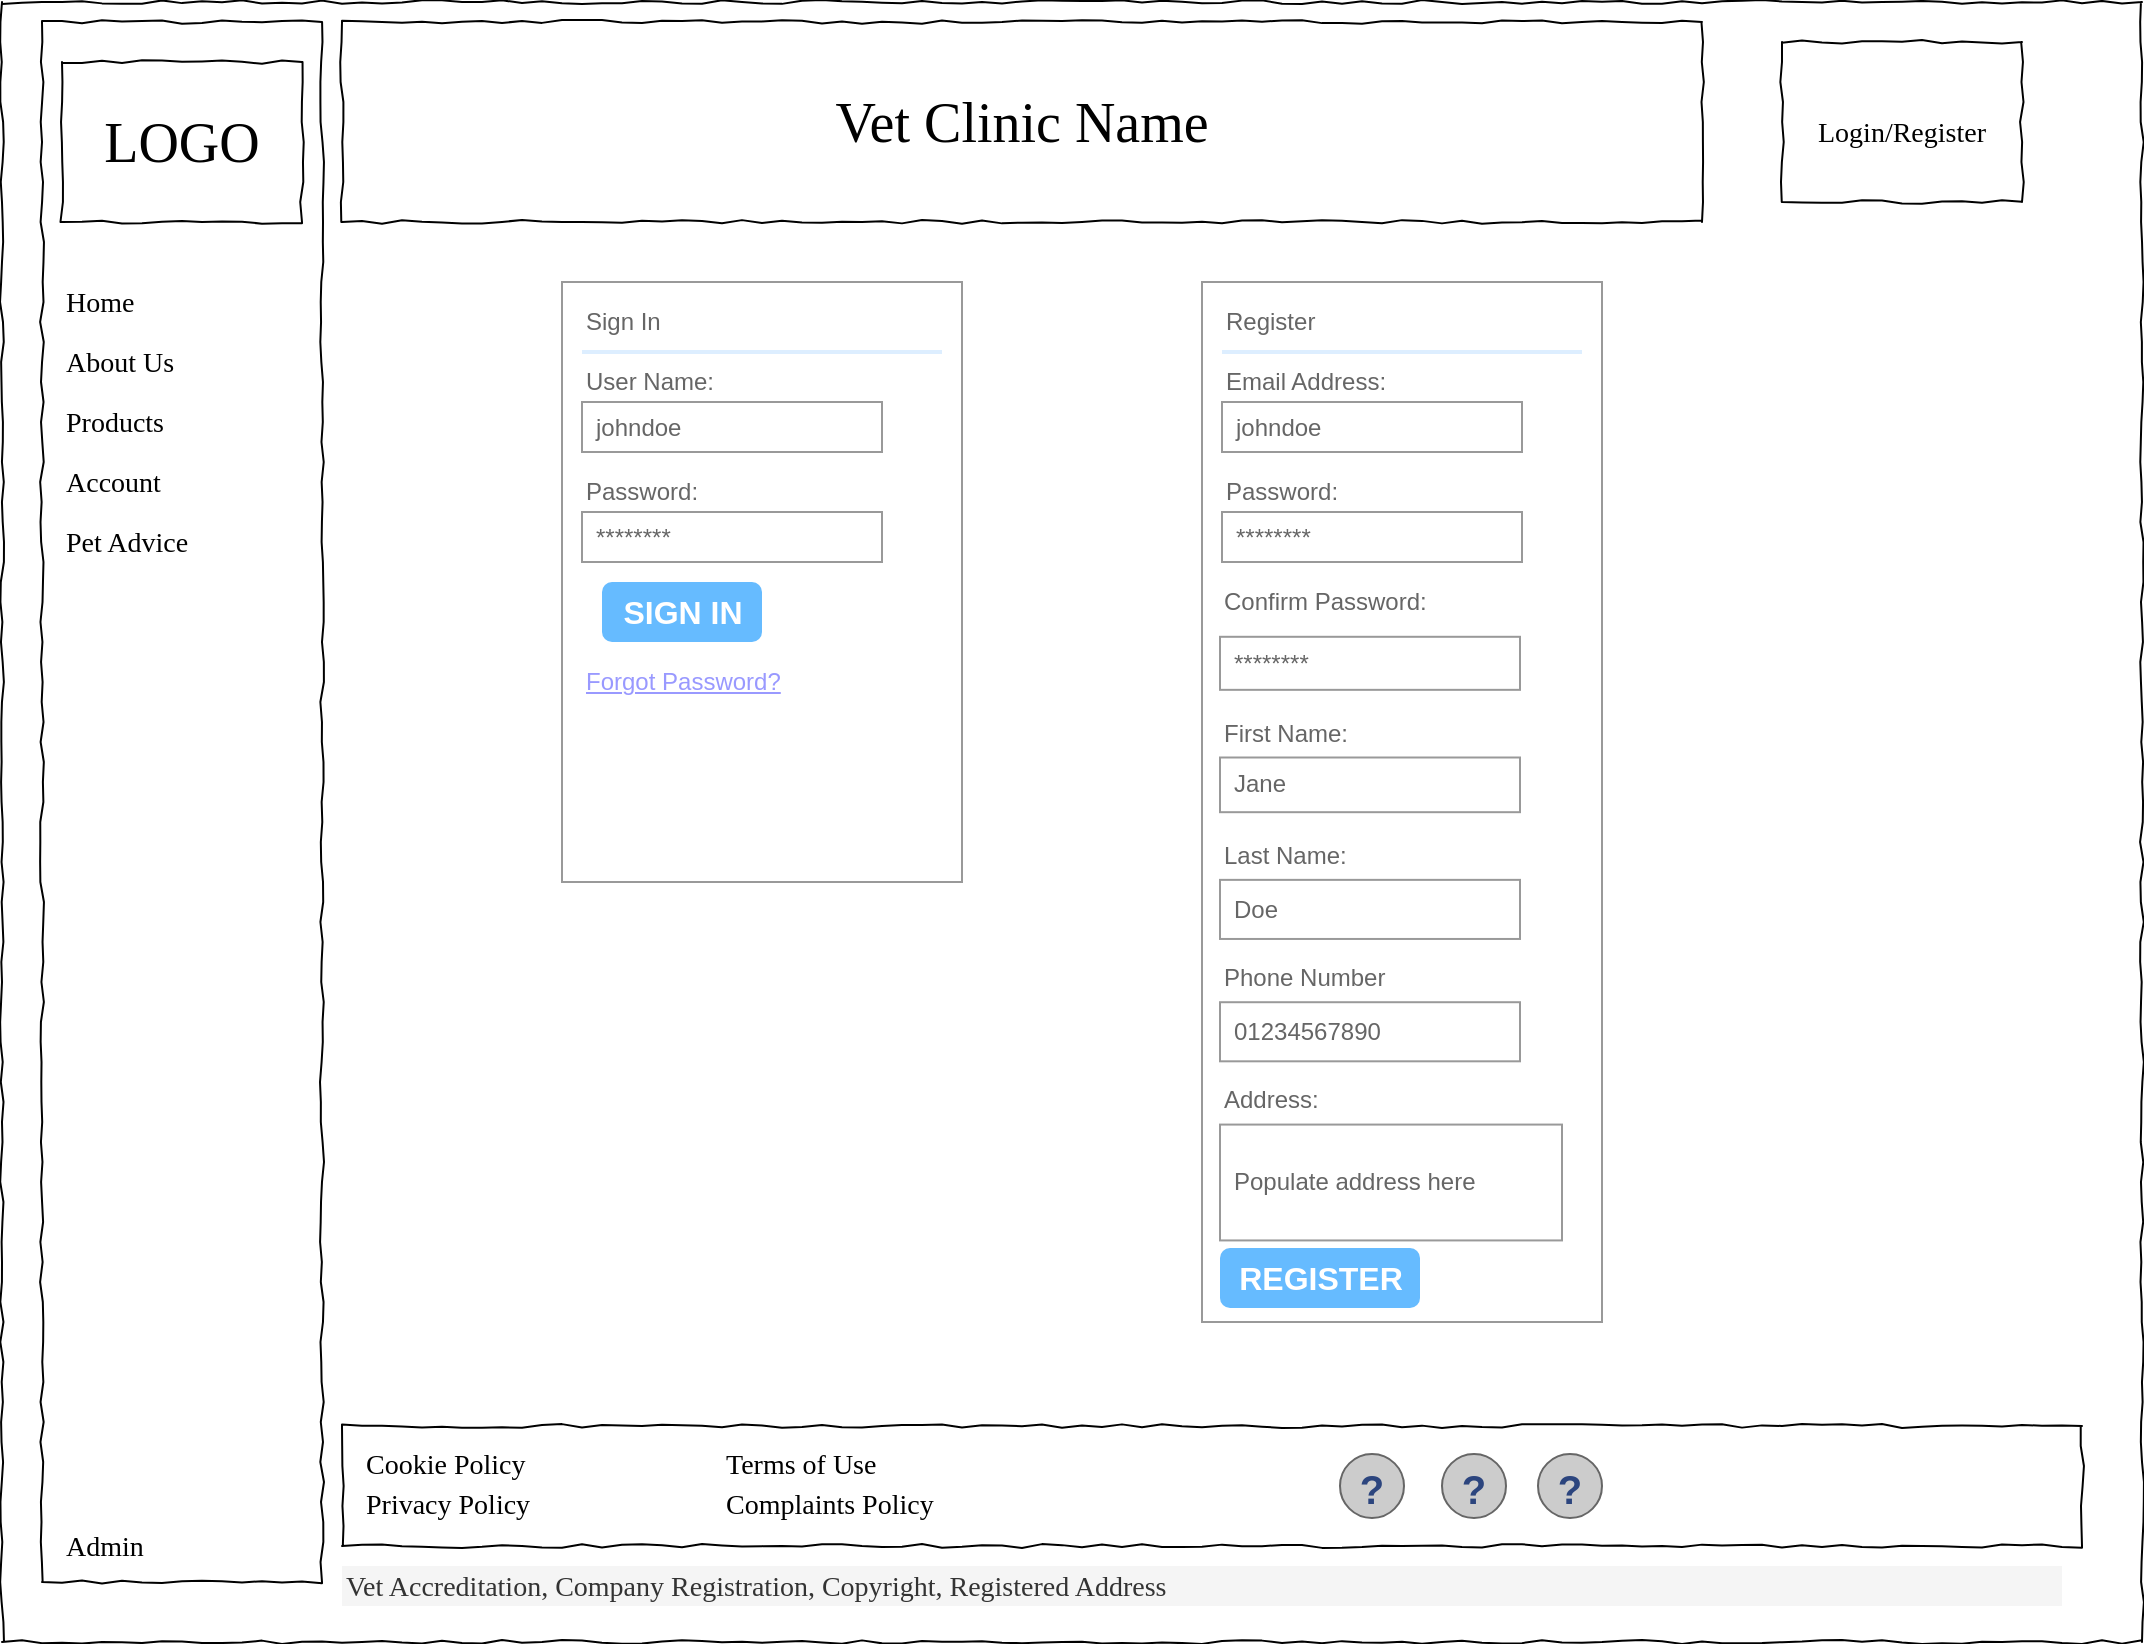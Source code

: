 <mxfile version="21.1.8" type="github">
  <diagram name="Page-1" id="03018318-947c-dd8e-b7a3-06fadd420f32">
    <mxGraphModel dx="1728" dy="922" grid="1" gridSize="10" guides="1" tooltips="1" connect="1" arrows="1" fold="1" page="1" pageScale="1" pageWidth="1100" pageHeight="850" background="none" math="0" shadow="0">
      <root>
        <mxCell id="0" />
        <mxCell id="1" parent="0" />
        <mxCell id="677b7b8949515195-1" value="" style="whiteSpace=wrap;html=1;rounded=0;shadow=0;labelBackgroundColor=none;strokeColor=#000000;strokeWidth=1;fillColor=none;fontFamily=Verdana;fontSize=12;fontColor=#000000;align=center;comic=1;" parent="1" vertex="1">
          <mxGeometry x="10" y="20" width="1070" height="820" as="geometry" />
        </mxCell>
        <mxCell id="677b7b8949515195-8" value="" style="whiteSpace=wrap;html=1;rounded=0;shadow=0;labelBackgroundColor=none;strokeWidth=1;fillColor=none;fontFamily=Verdana;fontSize=12;align=center;comic=1;" parent="1" vertex="1">
          <mxGeometry x="30" y="30" width="140" height="780" as="geometry" />
        </mxCell>
        <mxCell id="qz_svecnsdqs3by7-r_0-2" value="Vet Clinic Name" style="whiteSpace=wrap;html=1;rounded=0;shadow=0;labelBackgroundColor=none;strokeWidth=1;fontFamily=Verdana;fontSize=28;align=center;comic=1;" parent="1" vertex="1">
          <mxGeometry x="180" y="30" width="680" height="100" as="geometry" />
        </mxCell>
        <mxCell id="qz_svecnsdqs3by7-r_0-8" value="" style="whiteSpace=wrap;html=1;rounded=0;shadow=0;labelBackgroundColor=none;strokeWidth=1;fontFamily=Verdana;fontSize=28;align=center;comic=1;" parent="1" vertex="1">
          <mxGeometry x="180" y="732" width="870" height="60" as="geometry" />
        </mxCell>
        <mxCell id="qz_svecnsdqs3by7-r_0-9" value="" style="verticalLabelPosition=bottom;shadow=0;dashed=0;align=center;html=1;verticalAlign=top;strokeWidth=1;shape=mxgraph.mockup.misc.help_icon;" parent="1" vertex="1">
          <mxGeometry x="730" y="746" width="32" height="32" as="geometry" />
        </mxCell>
        <mxCell id="qz_svecnsdqs3by7-r_0-10" value="" style="verticalLabelPosition=bottom;shadow=0;dashed=0;align=center;html=1;verticalAlign=top;strokeWidth=1;shape=mxgraph.mockup.misc.help_icon;" parent="1" vertex="1">
          <mxGeometry x="679" y="746" width="32" height="32" as="geometry" />
        </mxCell>
        <mxCell id="qz_svecnsdqs3by7-r_0-11" value="" style="verticalLabelPosition=bottom;shadow=0;dashed=0;align=center;html=1;verticalAlign=top;strokeWidth=1;shape=mxgraph.mockup.misc.help_icon;" parent="1" vertex="1">
          <mxGeometry x="778" y="746" width="32" height="32" as="geometry" />
        </mxCell>
        <mxCell id="qz_svecnsdqs3by7-r_0-12" value="Cookie Policy" style="text;html=1;points=[];align=left;verticalAlign=top;spacingTop=-4;fontSize=14;fontFamily=Verdana" parent="1" vertex="1">
          <mxGeometry x="190" y="741" width="100" height="20" as="geometry" />
        </mxCell>
        <mxCell id="qz_svecnsdqs3by7-r_0-13" value="Vet Accreditation, Company Registration, Copyright, Registered Address" style="text;html=1;points=[];align=left;verticalAlign=top;spacingTop=-4;fontSize=14;fontFamily=Verdana;fillColor=#f5f5f5;fontColor=#333333;strokeColor=none;" parent="1" vertex="1">
          <mxGeometry x="180" y="802" width="860" height="20" as="geometry" />
        </mxCell>
        <mxCell id="qz_svecnsdqs3by7-r_0-14" value="Privacy Policy" style="text;html=1;points=[];align=left;verticalAlign=top;spacingTop=-4;fontSize=14;fontFamily=Verdana" parent="1" vertex="1">
          <mxGeometry x="190" y="761" width="100" height="20" as="geometry" />
        </mxCell>
        <mxCell id="qz_svecnsdqs3by7-r_0-15" value="Terms of Use" style="text;html=1;points=[];align=left;verticalAlign=top;spacingTop=-4;fontSize=14;fontFamily=Verdana" parent="1" vertex="1">
          <mxGeometry x="370" y="741" width="100" height="20" as="geometry" />
        </mxCell>
        <mxCell id="qz_svecnsdqs3by7-r_0-16" value="Complaints Policy" style="text;html=1;points=[];align=left;verticalAlign=top;spacingTop=-4;fontSize=14;fontFamily=Verdana" parent="1" vertex="1">
          <mxGeometry x="370" y="761" width="100" height="20" as="geometry" />
        </mxCell>
        <mxCell id="qz_svecnsdqs3by7-r_0-17" value="&lt;div align=&quot;center&quot;&gt;&lt;font style=&quot;font-size: 14px;&quot;&gt;Login/Register&lt;/font&gt;&lt;/div&gt;" style="whiteSpace=wrap;html=1;rounded=0;shadow=0;labelBackgroundColor=none;strokeWidth=1;fontFamily=Verdana;fontSize=28;align=center;comic=1;" parent="1" vertex="1">
          <mxGeometry x="900" y="40" width="120" height="80" as="geometry" />
        </mxCell>
        <mxCell id="qz_svecnsdqs3by7-r_0-18" value="LOGO" style="whiteSpace=wrap;html=1;rounded=0;shadow=0;labelBackgroundColor=none;strokeWidth=1;fontFamily=Verdana;fontSize=28;align=center;comic=1;" parent="1" vertex="1">
          <mxGeometry x="40" y="50" width="120" height="80" as="geometry" />
        </mxCell>
        <mxCell id="qz_svecnsdqs3by7-r_0-19" value="Home" style="text;html=1;points=[];align=left;verticalAlign=top;spacingTop=-4;fontSize=14;fontFamily=Verdana" parent="1" vertex="1">
          <mxGeometry x="40" y="160" width="110" height="20" as="geometry" />
        </mxCell>
        <mxCell id="qz_svecnsdqs3by7-r_0-20" value="About Us" style="text;html=1;points=[];align=left;verticalAlign=top;spacingTop=-4;fontSize=14;fontFamily=Verdana" parent="1" vertex="1">
          <mxGeometry x="40" y="190" width="110" height="20" as="geometry" />
        </mxCell>
        <mxCell id="qz_svecnsdqs3by7-r_0-21" value="Products" style="text;html=1;points=[];align=left;verticalAlign=top;spacingTop=-4;fontSize=14;fontFamily=Verdana" parent="1" vertex="1">
          <mxGeometry x="40" y="220" width="110" height="20" as="geometry" />
        </mxCell>
        <mxCell id="qz_svecnsdqs3by7-r_0-22" value="Account" style="text;html=1;points=[];align=left;verticalAlign=top;spacingTop=-4;fontSize=14;fontFamily=Verdana" parent="1" vertex="1">
          <mxGeometry x="40" y="250" width="110" height="20" as="geometry" />
        </mxCell>
        <mxCell id="qz_svecnsdqs3by7-r_0-23" value="Pet Advice" style="text;html=1;points=[];align=left;verticalAlign=top;spacingTop=-4;fontSize=14;fontFamily=Verdana" parent="1" vertex="1">
          <mxGeometry x="40" y="280" width="110" height="20" as="geometry" />
        </mxCell>
        <mxCell id="qz_svecnsdqs3by7-r_0-25" value="Admin" style="text;html=1;points=[];align=left;verticalAlign=top;spacingTop=-4;fontSize=14;fontFamily=Verdana" parent="1" vertex="1">
          <mxGeometry x="40" y="782" width="110" height="20" as="geometry" />
        </mxCell>
        <mxCell id="jpjo5LjJ9VRGCp0pwDF1-1" value="" style="strokeWidth=1;shadow=0;dashed=0;align=center;html=1;shape=mxgraph.mockup.forms.rrect;rSize=0;strokeColor=#999999;fillColor=#ffffff;" vertex="1" parent="1">
          <mxGeometry x="290" y="160" width="200" height="300" as="geometry" />
        </mxCell>
        <mxCell id="jpjo5LjJ9VRGCp0pwDF1-2" value="Sign In" style="strokeWidth=1;shadow=0;dashed=0;align=center;html=1;shape=mxgraph.mockup.forms.anchor;fontSize=12;fontColor=#666666;align=left;resizeWidth=1;spacingLeft=0;" vertex="1" parent="jpjo5LjJ9VRGCp0pwDF1-1">
          <mxGeometry width="100" height="20" relative="1" as="geometry">
            <mxPoint x="10" y="10" as="offset" />
          </mxGeometry>
        </mxCell>
        <mxCell id="jpjo5LjJ9VRGCp0pwDF1-3" value="" style="shape=line;strokeColor=#ddeeff;strokeWidth=2;html=1;resizeWidth=1;" vertex="1" parent="jpjo5LjJ9VRGCp0pwDF1-1">
          <mxGeometry width="180" height="10" relative="1" as="geometry">
            <mxPoint x="10" y="30" as="offset" />
          </mxGeometry>
        </mxCell>
        <mxCell id="jpjo5LjJ9VRGCp0pwDF1-4" value="User Name:" style="strokeWidth=1;shadow=0;dashed=0;align=center;html=1;shape=mxgraph.mockup.forms.anchor;fontSize=12;fontColor=#666666;align=left;resizeWidth=1;spacingLeft=0;" vertex="1" parent="jpjo5LjJ9VRGCp0pwDF1-1">
          <mxGeometry width="100" height="20" relative="1" as="geometry">
            <mxPoint x="10" y="40" as="offset" />
          </mxGeometry>
        </mxCell>
        <mxCell id="jpjo5LjJ9VRGCp0pwDF1-5" value="johndoe" style="strokeWidth=1;shadow=0;dashed=0;align=center;html=1;shape=mxgraph.mockup.forms.rrect;rSize=0;strokeColor=#999999;fontColor=#666666;align=left;spacingLeft=5;resizeWidth=1;" vertex="1" parent="jpjo5LjJ9VRGCp0pwDF1-1">
          <mxGeometry width="150" height="25" relative="1" as="geometry">
            <mxPoint x="10" y="60" as="offset" />
          </mxGeometry>
        </mxCell>
        <mxCell id="jpjo5LjJ9VRGCp0pwDF1-6" value="Password:" style="strokeWidth=1;shadow=0;dashed=0;align=center;html=1;shape=mxgraph.mockup.forms.anchor;fontSize=12;fontColor=#666666;align=left;resizeWidth=1;spacingLeft=0;" vertex="1" parent="jpjo5LjJ9VRGCp0pwDF1-1">
          <mxGeometry width="100" height="20" relative="1" as="geometry">
            <mxPoint x="10" y="95" as="offset" />
          </mxGeometry>
        </mxCell>
        <mxCell id="jpjo5LjJ9VRGCp0pwDF1-7" value="********" style="strokeWidth=1;shadow=0;dashed=0;align=center;html=1;shape=mxgraph.mockup.forms.rrect;rSize=0;strokeColor=#999999;fontColor=#666666;align=left;spacingLeft=5;resizeWidth=1;" vertex="1" parent="jpjo5LjJ9VRGCp0pwDF1-1">
          <mxGeometry width="150" height="25" relative="1" as="geometry">
            <mxPoint x="10" y="115" as="offset" />
          </mxGeometry>
        </mxCell>
        <mxCell id="jpjo5LjJ9VRGCp0pwDF1-8" value="SIGN IN" style="strokeWidth=1;shadow=0;dashed=0;align=center;html=1;shape=mxgraph.mockup.forms.rrect;rSize=5;strokeColor=none;fontColor=#ffffff;fillColor=#66bbff;fontSize=16;fontStyle=1;" vertex="1" parent="jpjo5LjJ9VRGCp0pwDF1-1">
          <mxGeometry y="1" width="80" height="30" relative="1" as="geometry">
            <mxPoint x="20" y="-150" as="offset" />
          </mxGeometry>
        </mxCell>
        <mxCell id="jpjo5LjJ9VRGCp0pwDF1-9" value="Forgot Password?" style="strokeWidth=1;shadow=0;dashed=0;align=center;html=1;shape=mxgraph.mockup.forms.anchor;fontSize=12;fontColor=#9999ff;align=left;spacingLeft=0;fontStyle=4;resizeWidth=1;" vertex="1" parent="jpjo5LjJ9VRGCp0pwDF1-1">
          <mxGeometry y="1" width="150" height="20" relative="1" as="geometry">
            <mxPoint x="10" y="-110" as="offset" />
          </mxGeometry>
        </mxCell>
        <mxCell id="jpjo5LjJ9VRGCp0pwDF1-49" value="" style="strokeWidth=1;shadow=0;dashed=0;align=center;html=1;shape=mxgraph.mockup.forms.rrect;rSize=0;strokeColor=#999999;fillColor=#ffffff;movable=1;resizable=1;rotatable=1;deletable=1;editable=1;locked=0;connectable=1;" vertex="1" parent="1">
          <mxGeometry x="610" y="160" width="200" height="520" as="geometry" />
        </mxCell>
        <mxCell id="jpjo5LjJ9VRGCp0pwDF1-50" value="Register" style="strokeWidth=1;shadow=0;dashed=0;align=center;html=1;shape=mxgraph.mockup.forms.anchor;fontSize=12;fontColor=#666666;align=left;resizeWidth=1;spacingLeft=0;" vertex="1" parent="jpjo5LjJ9VRGCp0pwDF1-49">
          <mxGeometry width="100" height="20" relative="1" as="geometry">
            <mxPoint x="10" y="10" as="offset" />
          </mxGeometry>
        </mxCell>
        <mxCell id="jpjo5LjJ9VRGCp0pwDF1-51" value="" style="shape=line;strokeColor=#ddeeff;strokeWidth=2;html=1;resizeWidth=1;" vertex="1" parent="jpjo5LjJ9VRGCp0pwDF1-49">
          <mxGeometry width="180" height="10" relative="1" as="geometry">
            <mxPoint x="10" y="30" as="offset" />
          </mxGeometry>
        </mxCell>
        <mxCell id="jpjo5LjJ9VRGCp0pwDF1-52" value="Email Address:" style="strokeWidth=1;shadow=0;dashed=0;align=center;html=1;shape=mxgraph.mockup.forms.anchor;fontSize=12;fontColor=#666666;align=left;resizeWidth=1;spacingLeft=0;" vertex="1" parent="jpjo5LjJ9VRGCp0pwDF1-49">
          <mxGeometry width="100" height="20" relative="1" as="geometry">
            <mxPoint x="10" y="40" as="offset" />
          </mxGeometry>
        </mxCell>
        <mxCell id="jpjo5LjJ9VRGCp0pwDF1-53" value="johndoe" style="strokeWidth=1;shadow=0;dashed=0;align=center;html=1;shape=mxgraph.mockup.forms.rrect;rSize=0;strokeColor=#999999;fontColor=#666666;align=left;spacingLeft=5;resizeWidth=1;" vertex="1" parent="jpjo5LjJ9VRGCp0pwDF1-49">
          <mxGeometry width="150" height="25" relative="1" as="geometry">
            <mxPoint x="10" y="60" as="offset" />
          </mxGeometry>
        </mxCell>
        <mxCell id="jpjo5LjJ9VRGCp0pwDF1-54" value="Password:" style="strokeWidth=1;shadow=0;dashed=0;align=center;html=1;shape=mxgraph.mockup.forms.anchor;fontSize=12;fontColor=#666666;align=left;resizeWidth=1;spacingLeft=0;" vertex="1" parent="jpjo5LjJ9VRGCp0pwDF1-49">
          <mxGeometry width="100" height="20" relative="1" as="geometry">
            <mxPoint x="10" y="95" as="offset" />
          </mxGeometry>
        </mxCell>
        <mxCell id="jpjo5LjJ9VRGCp0pwDF1-55" value="********" style="strokeWidth=1;shadow=0;dashed=0;align=center;html=1;shape=mxgraph.mockup.forms.rrect;rSize=0;strokeColor=#999999;fontColor=#666666;align=left;spacingLeft=5;resizeWidth=1;" vertex="1" parent="jpjo5LjJ9VRGCp0pwDF1-49">
          <mxGeometry width="150" height="25" relative="1" as="geometry">
            <mxPoint x="10" y="115" as="offset" />
          </mxGeometry>
        </mxCell>
        <mxCell id="jpjo5LjJ9VRGCp0pwDF1-56" value="REGISTER" style="strokeWidth=1;shadow=0;dashed=0;align=center;html=1;shape=mxgraph.mockup.forms.rrect;rSize=5;strokeColor=none;fontColor=#ffffff;fillColor=#66bbff;fontSize=16;fontStyle=1;" vertex="1" parent="jpjo5LjJ9VRGCp0pwDF1-49">
          <mxGeometry y="1" width="100" height="30" relative="1" as="geometry">
            <mxPoint x="9" y="-37" as="offset" />
          </mxGeometry>
        </mxCell>
        <mxCell id="jpjo5LjJ9VRGCp0pwDF1-61" value="Confirm Password:" style="strokeWidth=1;shadow=0;dashed=0;align=center;html=1;shape=mxgraph.mockup.forms.anchor;fontSize=12;fontColor=#666666;align=left;resizeWidth=1;spacingLeft=0;" vertex="1" parent="jpjo5LjJ9VRGCp0pwDF1-49">
          <mxGeometry x="9" y="142.743" width="115" height="34.667" as="geometry" />
        </mxCell>
        <mxCell id="jpjo5LjJ9VRGCp0pwDF1-62" value="********" style="strokeWidth=1;shadow=0;dashed=0;align=center;html=1;shape=mxgraph.mockup.forms.rrect;rSize=0;strokeColor=#999999;fontColor=#666666;align=left;spacingLeft=5;resizeWidth=1;" vertex="1" parent="jpjo5LjJ9VRGCp0pwDF1-49">
          <mxGeometry x="9" y="177.402" width="150" height="26.52" as="geometry" />
        </mxCell>
        <mxCell id="jpjo5LjJ9VRGCp0pwDF1-63" value="First Name:" style="strokeWidth=1;shadow=0;dashed=0;align=center;html=1;shape=mxgraph.mockup.forms.anchor;fontSize=12;fontColor=#666666;align=left;resizeWidth=1;spacingLeft=0;" vertex="1" parent="jpjo5LjJ9VRGCp0pwDF1-49">
          <mxGeometry x="9" y="214.117" width="100" height="23.636" as="geometry" />
        </mxCell>
        <mxCell id="jpjo5LjJ9VRGCp0pwDF1-64" value="Jane" style="strokeWidth=1;shadow=0;dashed=0;align=center;html=1;shape=mxgraph.mockup.forms.rrect;rSize=0;strokeColor=#999999;fontColor=#666666;align=left;spacingLeft=5;resizeWidth=1;" vertex="1" parent="jpjo5LjJ9VRGCp0pwDF1-49">
          <mxGeometry x="9" y="237.752" width="150" height="27.346" as="geometry" />
        </mxCell>
        <mxCell id="jpjo5LjJ9VRGCp0pwDF1-77" value="Last Name:" style="strokeWidth=1;shadow=0;dashed=0;align=center;html=1;shape=mxgraph.mockup.forms.anchor;fontSize=12;fontColor=#666666;align=left;resizeWidth=1;spacingLeft=0;" vertex="1" parent="jpjo5LjJ9VRGCp0pwDF1-49">
          <mxGeometry x="9" y="275.299" width="100" height="23.636" as="geometry" />
        </mxCell>
        <mxCell id="jpjo5LjJ9VRGCp0pwDF1-78" value="Doe" style="strokeWidth=1;shadow=0;dashed=0;align=center;html=1;shape=mxgraph.mockup.forms.rrect;rSize=0;strokeColor=#999999;fontColor=#666666;align=left;spacingLeft=5;resizeWidth=1;" vertex="1" parent="jpjo5LjJ9VRGCp0pwDF1-49">
          <mxGeometry x="9" y="298.935" width="150" height="29.545" as="geometry" />
        </mxCell>
        <mxCell id="jpjo5LjJ9VRGCp0pwDF1-79" value="Phone Number" style="strokeWidth=1;shadow=0;dashed=0;align=center;html=1;shape=mxgraph.mockup.forms.anchor;fontSize=12;fontColor=#666666;align=left;resizeWidth=1;spacingLeft=0;" vertex="1" parent="jpjo5LjJ9VRGCp0pwDF1-49">
          <mxGeometry x="9" y="336.475" width="100" height="23.636" as="geometry" />
        </mxCell>
        <mxCell id="jpjo5LjJ9VRGCp0pwDF1-80" value="01234567890" style="strokeWidth=1;shadow=0;dashed=0;align=center;html=1;shape=mxgraph.mockup.forms.rrect;rSize=0;strokeColor=#999999;fontColor=#666666;align=left;spacingLeft=5;resizeWidth=1;" vertex="1" parent="jpjo5LjJ9VRGCp0pwDF1-49">
          <mxGeometry x="9" y="360.111" width="150" height="29.545" as="geometry" />
        </mxCell>
        <mxCell id="jpjo5LjJ9VRGCp0pwDF1-81" value="Address:" style="strokeWidth=1;shadow=0;dashed=0;align=center;html=1;shape=mxgraph.mockup.forms.anchor;fontSize=12;fontColor=#666666;align=left;resizeWidth=1;spacingLeft=0;" vertex="1" parent="jpjo5LjJ9VRGCp0pwDF1-49">
          <mxGeometry x="9" y="397.65" width="100" height="23.636" as="geometry" />
        </mxCell>
        <mxCell id="jpjo5LjJ9VRGCp0pwDF1-82" value="Populate address here" style="strokeWidth=1;shadow=0;dashed=0;align=center;html=1;shape=mxgraph.mockup.forms.rrect;rSize=0;strokeColor=#999999;fontColor=#666666;align=left;spacingLeft=5;resizeWidth=1;" vertex="1" parent="jpjo5LjJ9VRGCp0pwDF1-49">
          <mxGeometry x="9" y="421.292" width="171" height="57.924" as="geometry" />
        </mxCell>
      </root>
    </mxGraphModel>
  </diagram>
</mxfile>
